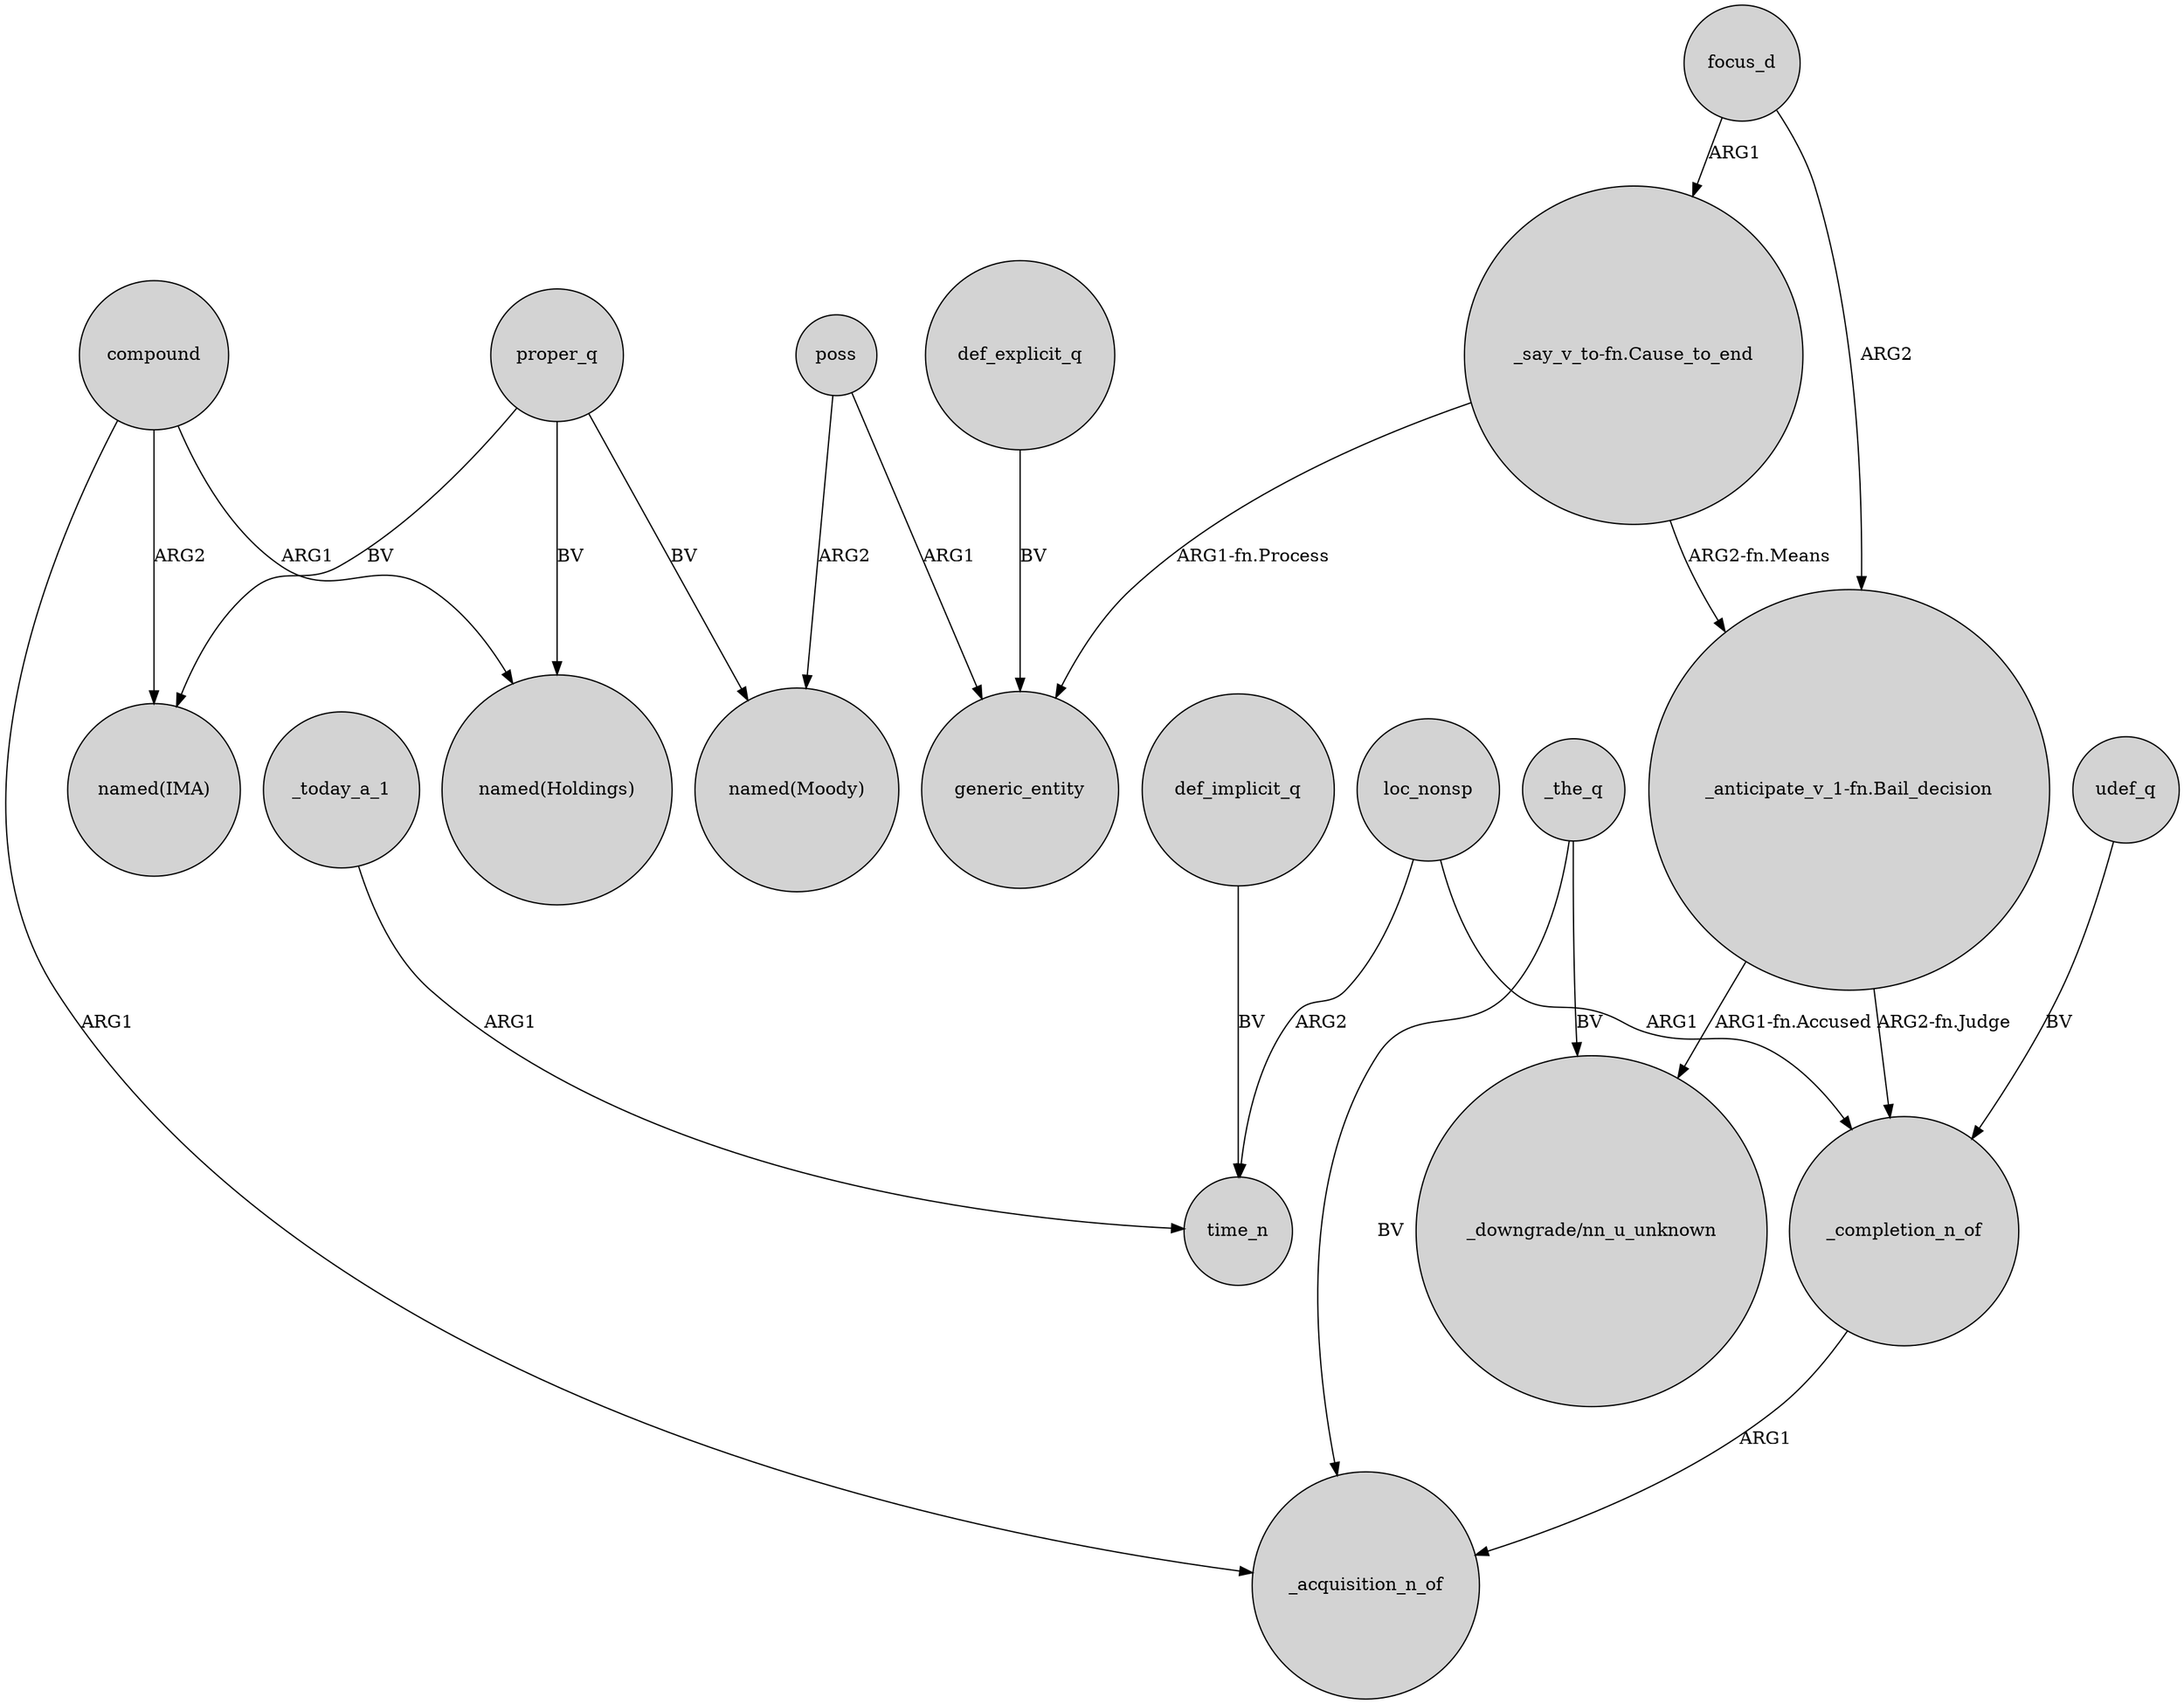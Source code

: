 digraph {
	node [shape=circle style=filled]
	def_explicit_q -> generic_entity [label=BV]
	"_say_v_to-fn.Cause_to_end" -> generic_entity [label="ARG1-fn.Process"]
	focus_d -> "_say_v_to-fn.Cause_to_end" [label=ARG1]
	_the_q -> _acquisition_n_of [label=BV]
	poss -> generic_entity [label=ARG1]
	_completion_n_of -> _acquisition_n_of [label=ARG1]
	proper_q -> "named(Holdings)" [label=BV]
	poss -> "named(Moody)" [label=ARG2]
	"_anticipate_v_1-fn.Bail_decision" -> "_downgrade/nn_u_unknown" [label="ARG1-fn.Accused"]
	loc_nonsp -> _completion_n_of [label=ARG1]
	proper_q -> "named(Moody)" [label=BV]
	proper_q -> "named(IMA)" [label=BV]
	udef_q -> _completion_n_of [label=BV]
	"_anticipate_v_1-fn.Bail_decision" -> _completion_n_of [label="ARG2-fn.Judge"]
	compound -> _acquisition_n_of [label=ARG1]
	"_say_v_to-fn.Cause_to_end" -> "_anticipate_v_1-fn.Bail_decision" [label="ARG2-fn.Means"]
	compound -> "named(Holdings)" [label=ARG1]
	compound -> "named(IMA)" [label=ARG2]
	_today_a_1 -> time_n [label=ARG1]
	loc_nonsp -> time_n [label=ARG2]
	focus_d -> "_anticipate_v_1-fn.Bail_decision" [label=ARG2]
	_the_q -> "_downgrade/nn_u_unknown" [label=BV]
	def_implicit_q -> time_n [label=BV]
}

